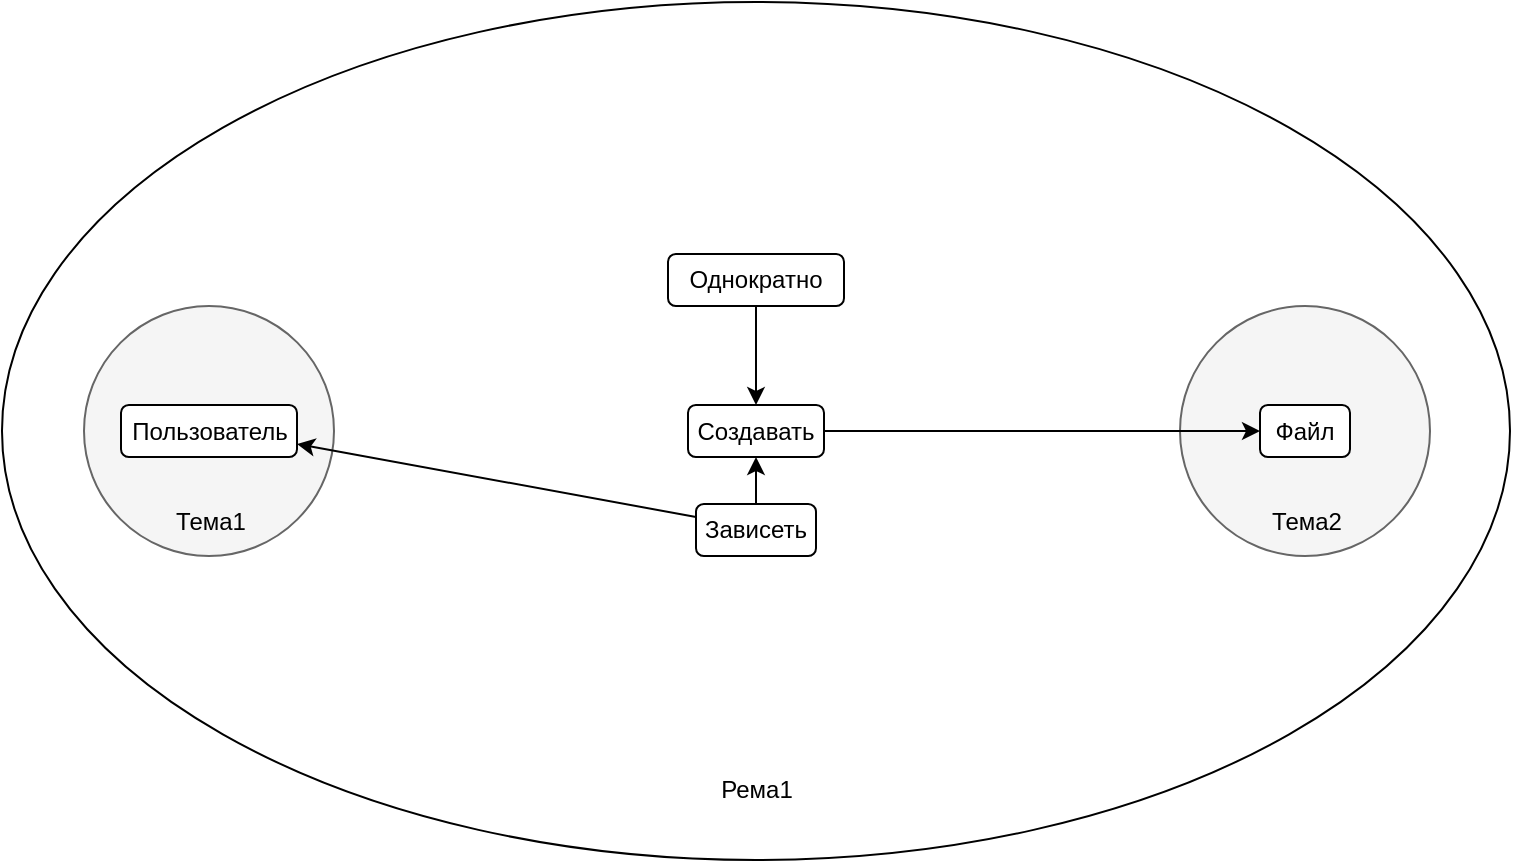 <mxfile version="12.9.11" type="github">
  <diagram id="xKfU0i_M98cgjOJH_EFo" name="Page-1">
    <mxGraphModel dx="782" dy="437" grid="0" gridSize="10" guides="1" tooltips="1" connect="1" arrows="1" fold="1" page="1" pageScale="1" pageWidth="1169" pageHeight="827" math="0" shadow="0">
      <root>
        <mxCell id="0" />
        <mxCell id="1" parent="0" />
        <mxCell id="J8lNgiGQbVxlIm6GD1Gz-1" value="" style="ellipse;whiteSpace=wrap;html=1;" vertex="1" parent="1">
          <mxGeometry x="31" y="11" width="754" height="429" as="geometry" />
        </mxCell>
        <mxCell id="J8lNgiGQbVxlIm6GD1Gz-2" value="" style="ellipse;whiteSpace=wrap;html=1;aspect=fixed;fillColor=#f5f5f5;strokeColor=#666666;fontColor=#333333;" vertex="1" parent="J8lNgiGQbVxlIm6GD1Gz-1">
          <mxGeometry x="41" y="152" width="125" height="125" as="geometry" />
        </mxCell>
        <mxCell id="J8lNgiGQbVxlIm6GD1Gz-3" value="Тема1" style="text;html=1;align=center;verticalAlign=middle;resizable=0;points=[];autosize=1;" vertex="1" parent="J8lNgiGQbVxlIm6GD1Gz-1">
          <mxGeometry x="81" y="251" width="45" height="18" as="geometry" />
        </mxCell>
        <mxCell id="J8lNgiGQbVxlIm6GD1Gz-4" value="Пользователь" style="rounded=1;whiteSpace=wrap;html=1;" vertex="1" parent="J8lNgiGQbVxlIm6GD1Gz-1">
          <mxGeometry x="59.5" y="201.5" width="88" height="26" as="geometry" />
        </mxCell>
        <mxCell id="J8lNgiGQbVxlIm6GD1Gz-7" value="" style="ellipse;whiteSpace=wrap;html=1;aspect=fixed;fillColor=#f5f5f5;strokeColor=#666666;fontColor=#333333;" vertex="1" parent="J8lNgiGQbVxlIm6GD1Gz-1">
          <mxGeometry x="589" y="152" width="125" height="125" as="geometry" />
        </mxCell>
        <mxCell id="J8lNgiGQbVxlIm6GD1Gz-6" value="Тема2" style="text;html=1;align=center;verticalAlign=middle;resizable=0;points=[];autosize=1;" vertex="1" parent="J8lNgiGQbVxlIm6GD1Gz-1">
          <mxGeometry x="629" y="251" width="45" height="18" as="geometry" />
        </mxCell>
        <mxCell id="J8lNgiGQbVxlIm6GD1Gz-8" value="Файл" style="rounded=1;whiteSpace=wrap;html=1;" vertex="1" parent="J8lNgiGQbVxlIm6GD1Gz-1">
          <mxGeometry x="629" y="201.5" width="45" height="26" as="geometry" />
        </mxCell>
        <mxCell id="J8lNgiGQbVxlIm6GD1Gz-17" style="edgeStyle=none;rounded=0;orthogonalLoop=1;jettySize=auto;html=1;exitX=1;exitY=0.5;exitDx=0;exitDy=0;entryX=0;entryY=0.5;entryDx=0;entryDy=0;" edge="1" parent="J8lNgiGQbVxlIm6GD1Gz-1" source="J8lNgiGQbVxlIm6GD1Gz-10" target="J8lNgiGQbVxlIm6GD1Gz-8">
          <mxGeometry relative="1" as="geometry" />
        </mxCell>
        <mxCell id="J8lNgiGQbVxlIm6GD1Gz-10" value="Создавать" style="rounded=1;whiteSpace=wrap;html=1;" vertex="1" parent="J8lNgiGQbVxlIm6GD1Gz-1">
          <mxGeometry x="343" y="201.5" width="68" height="26" as="geometry" />
        </mxCell>
        <mxCell id="J8lNgiGQbVxlIm6GD1Gz-16" style="edgeStyle=none;rounded=0;orthogonalLoop=1;jettySize=auto;html=1;exitX=0.5;exitY=1;exitDx=0;exitDy=0;entryX=0.5;entryY=0;entryDx=0;entryDy=0;" edge="1" parent="J8lNgiGQbVxlIm6GD1Gz-1" source="J8lNgiGQbVxlIm6GD1Gz-11" target="J8lNgiGQbVxlIm6GD1Gz-10">
          <mxGeometry relative="1" as="geometry" />
        </mxCell>
        <mxCell id="J8lNgiGQbVxlIm6GD1Gz-11" value="Однократно" style="rounded=1;whiteSpace=wrap;html=1;" vertex="1" parent="J8lNgiGQbVxlIm6GD1Gz-1">
          <mxGeometry x="333" y="126" width="88" height="26" as="geometry" />
        </mxCell>
        <mxCell id="J8lNgiGQbVxlIm6GD1Gz-14" style="rounded=0;orthogonalLoop=1;jettySize=auto;html=1;exitX=0;exitY=0.25;exitDx=0;exitDy=0;entryX=1;entryY=0.75;entryDx=0;entryDy=0;" edge="1" parent="J8lNgiGQbVxlIm6GD1Gz-1" source="J8lNgiGQbVxlIm6GD1Gz-13" target="J8lNgiGQbVxlIm6GD1Gz-4">
          <mxGeometry relative="1" as="geometry" />
        </mxCell>
        <mxCell id="J8lNgiGQbVxlIm6GD1Gz-15" style="edgeStyle=none;rounded=0;orthogonalLoop=1;jettySize=auto;html=1;exitX=0.5;exitY=0;exitDx=0;exitDy=0;entryX=0.5;entryY=1;entryDx=0;entryDy=0;" edge="1" parent="J8lNgiGQbVxlIm6GD1Gz-1" source="J8lNgiGQbVxlIm6GD1Gz-13" target="J8lNgiGQbVxlIm6GD1Gz-10">
          <mxGeometry relative="1" as="geometry" />
        </mxCell>
        <mxCell id="J8lNgiGQbVxlIm6GD1Gz-13" value="Зависеть" style="rounded=1;whiteSpace=wrap;html=1;" vertex="1" parent="J8lNgiGQbVxlIm6GD1Gz-1">
          <mxGeometry x="347" y="251" width="60" height="26" as="geometry" />
        </mxCell>
        <mxCell id="J8lNgiGQbVxlIm6GD1Gz-18" value="Рема1" style="text;html=1;align=center;verticalAlign=middle;resizable=0;points=[];autosize=1;" vertex="1" parent="J8lNgiGQbVxlIm6GD1Gz-1">
          <mxGeometry x="354" y="385" width="46" height="18" as="geometry" />
        </mxCell>
      </root>
    </mxGraphModel>
  </diagram>
</mxfile>
